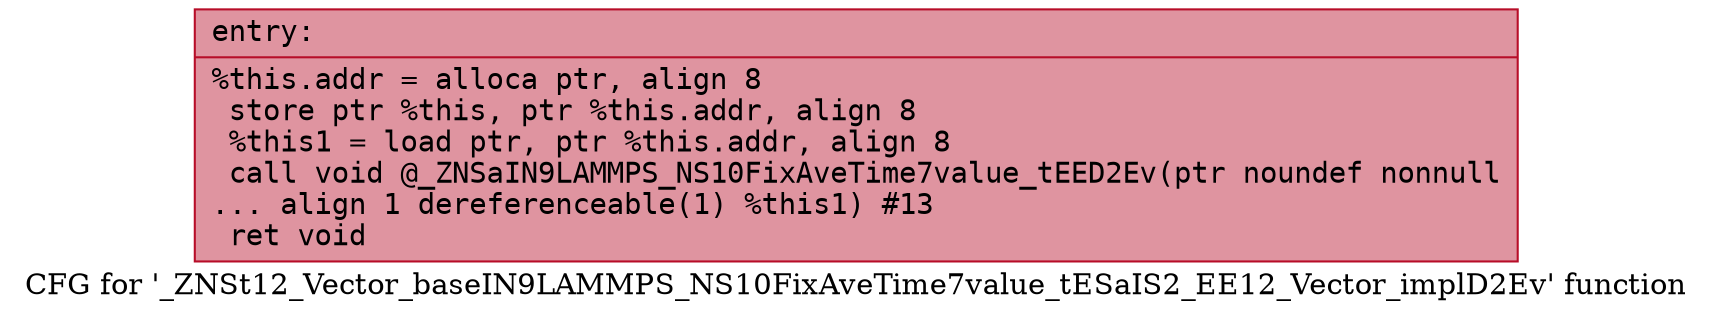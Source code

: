 digraph "CFG for '_ZNSt12_Vector_baseIN9LAMMPS_NS10FixAveTime7value_tESaIS2_EE12_Vector_implD2Ev' function" {
	label="CFG for '_ZNSt12_Vector_baseIN9LAMMPS_NS10FixAveTime7value_tESaIS2_EE12_Vector_implD2Ev' function";

	Node0x560f93c36d60 [shape=record,color="#b70d28ff", style=filled, fillcolor="#b70d2870" fontname="Courier",label="{entry:\l|  %this.addr = alloca ptr, align 8\l  store ptr %this, ptr %this.addr, align 8\l  %this1 = load ptr, ptr %this.addr, align 8\l  call void @_ZNSaIN9LAMMPS_NS10FixAveTime7value_tEED2Ev(ptr noundef nonnull\l... align 1 dereferenceable(1) %this1) #13\l  ret void\l}"];
}
